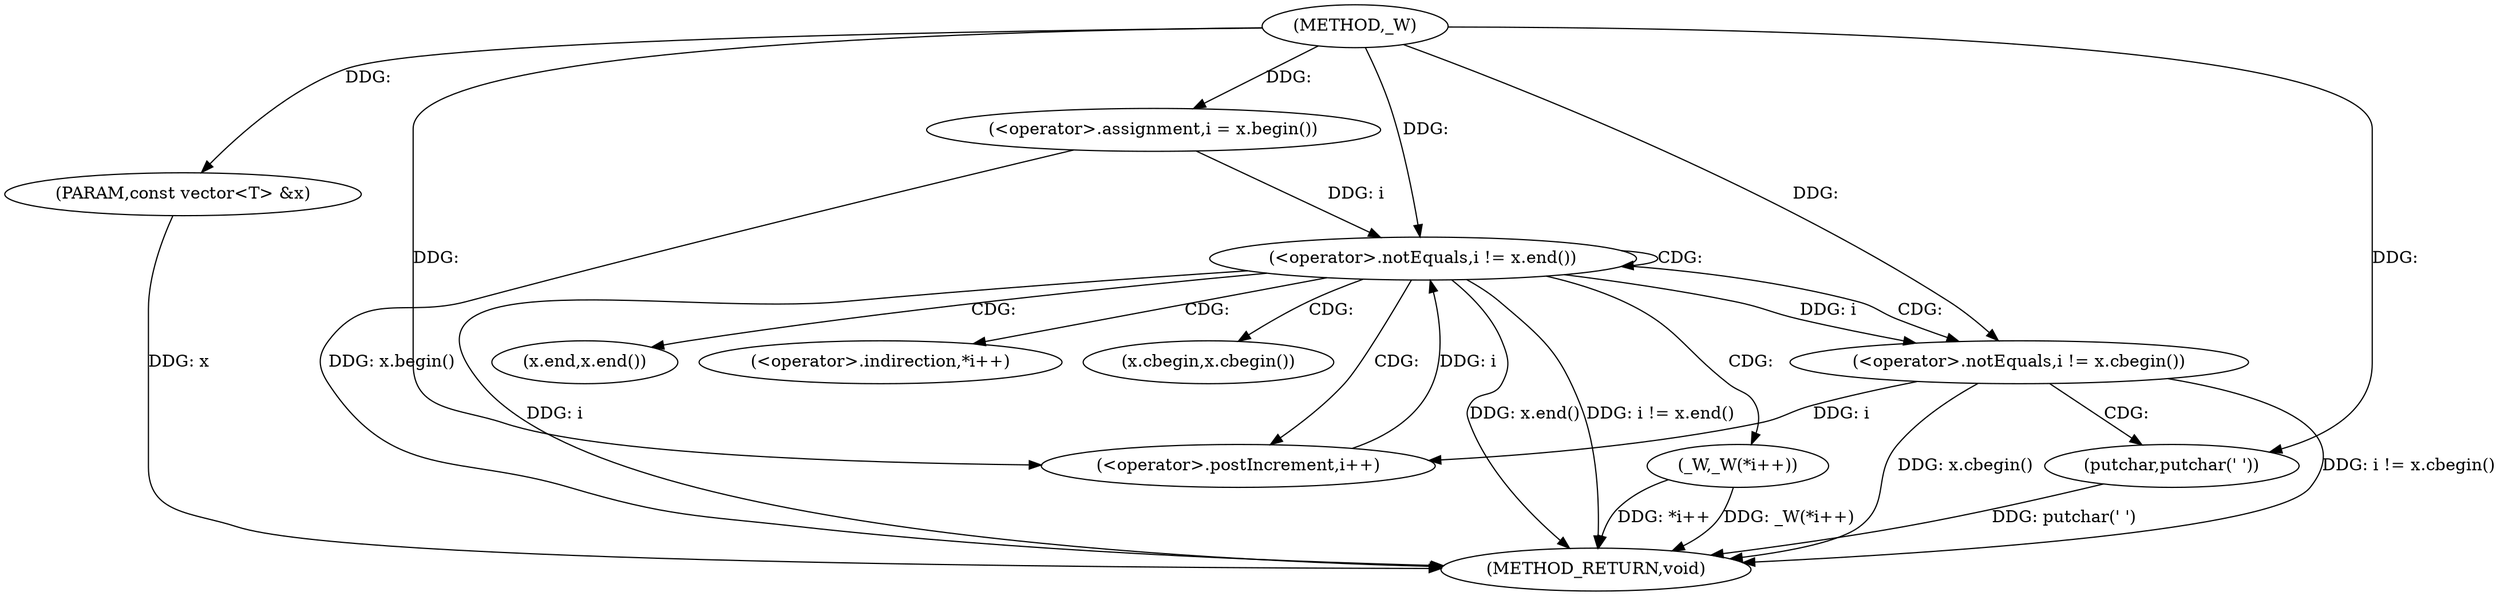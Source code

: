 digraph "_W" {  
"1000204" [label = "(METHOD,_W)" ]
"1000225" [label = "(METHOD_RETURN,void)" ]
"1000205" [label = "(PARAM,const vector<T> &x)" ]
"1000209" [label = "(<operator>.assignment,i = x.begin())" ]
"1000212" [label = "(<operator>.notEquals,i != x.end())" ]
"1000215" [label = "(_W,_W(*i++))" ]
"1000220" [label = "(<operator>.notEquals,i != x.cbegin())" ]
"1000223" [label = "(putchar,putchar(' '))" ]
"1000217" [label = "(<operator>.postIncrement,i++)" ]
"1000214" [label = "(x.end,x.end())" ]
"1000216" [label = "(<operator>.indirection,*i++)" ]
"1000222" [label = "(x.cbegin,x.cbegin())" ]
  "1000205" -> "1000225"  [ label = "DDG: x"] 
  "1000209" -> "1000225"  [ label = "DDG: x.begin()"] 
  "1000212" -> "1000225"  [ label = "DDG: i"] 
  "1000212" -> "1000225"  [ label = "DDG: x.end()"] 
  "1000212" -> "1000225"  [ label = "DDG: i != x.end()"] 
  "1000220" -> "1000225"  [ label = "DDG: x.cbegin()"] 
  "1000220" -> "1000225"  [ label = "DDG: i != x.cbegin()"] 
  "1000223" -> "1000225"  [ label = "DDG: putchar(' ')"] 
  "1000215" -> "1000225"  [ label = "DDG: *i++"] 
  "1000215" -> "1000225"  [ label = "DDG: _W(*i++)"] 
  "1000204" -> "1000205"  [ label = "DDG: "] 
  "1000204" -> "1000209"  [ label = "DDG: "] 
  "1000209" -> "1000212"  [ label = "DDG: i"] 
  "1000217" -> "1000212"  [ label = "DDG: i"] 
  "1000204" -> "1000212"  [ label = "DDG: "] 
  "1000212" -> "1000220"  [ label = "DDG: i"] 
  "1000204" -> "1000220"  [ label = "DDG: "] 
  "1000204" -> "1000223"  [ label = "DDG: "] 
  "1000220" -> "1000217"  [ label = "DDG: i"] 
  "1000204" -> "1000217"  [ label = "DDG: "] 
  "1000212" -> "1000215"  [ label = "CDG: "] 
  "1000212" -> "1000217"  [ label = "CDG: "] 
  "1000212" -> "1000222"  [ label = "CDG: "] 
  "1000212" -> "1000216"  [ label = "CDG: "] 
  "1000212" -> "1000220"  [ label = "CDG: "] 
  "1000212" -> "1000214"  [ label = "CDG: "] 
  "1000212" -> "1000212"  [ label = "CDG: "] 
  "1000220" -> "1000223"  [ label = "CDG: "] 
}
